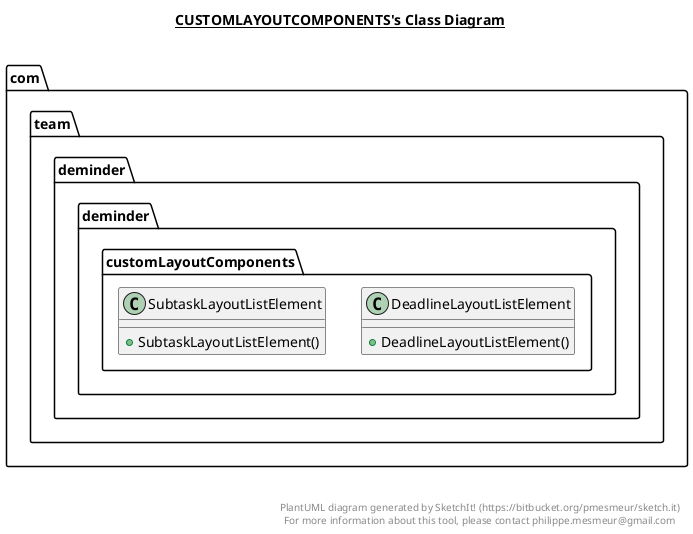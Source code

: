 @startuml

title __CUSTOMLAYOUTCOMPONENTS's Class Diagram__\n

  package com.team.deminder.deminder {
    package com.team.deminder.deminder.customLayoutComponents {
      class DeadlineLayoutListElement {
          + DeadlineLayoutListElement()
      }
    }
  }
  

  package com.team.deminder.deminder {
    package com.team.deminder.deminder.customLayoutComponents {
      class SubtaskLayoutListElement {
          + SubtaskLayoutListElement()
      }
    }
  }
  



right footer


PlantUML diagram generated by SketchIt! (https://bitbucket.org/pmesmeur/sketch.it)
For more information about this tool, please contact philippe.mesmeur@gmail.com
endfooter

@enduml
